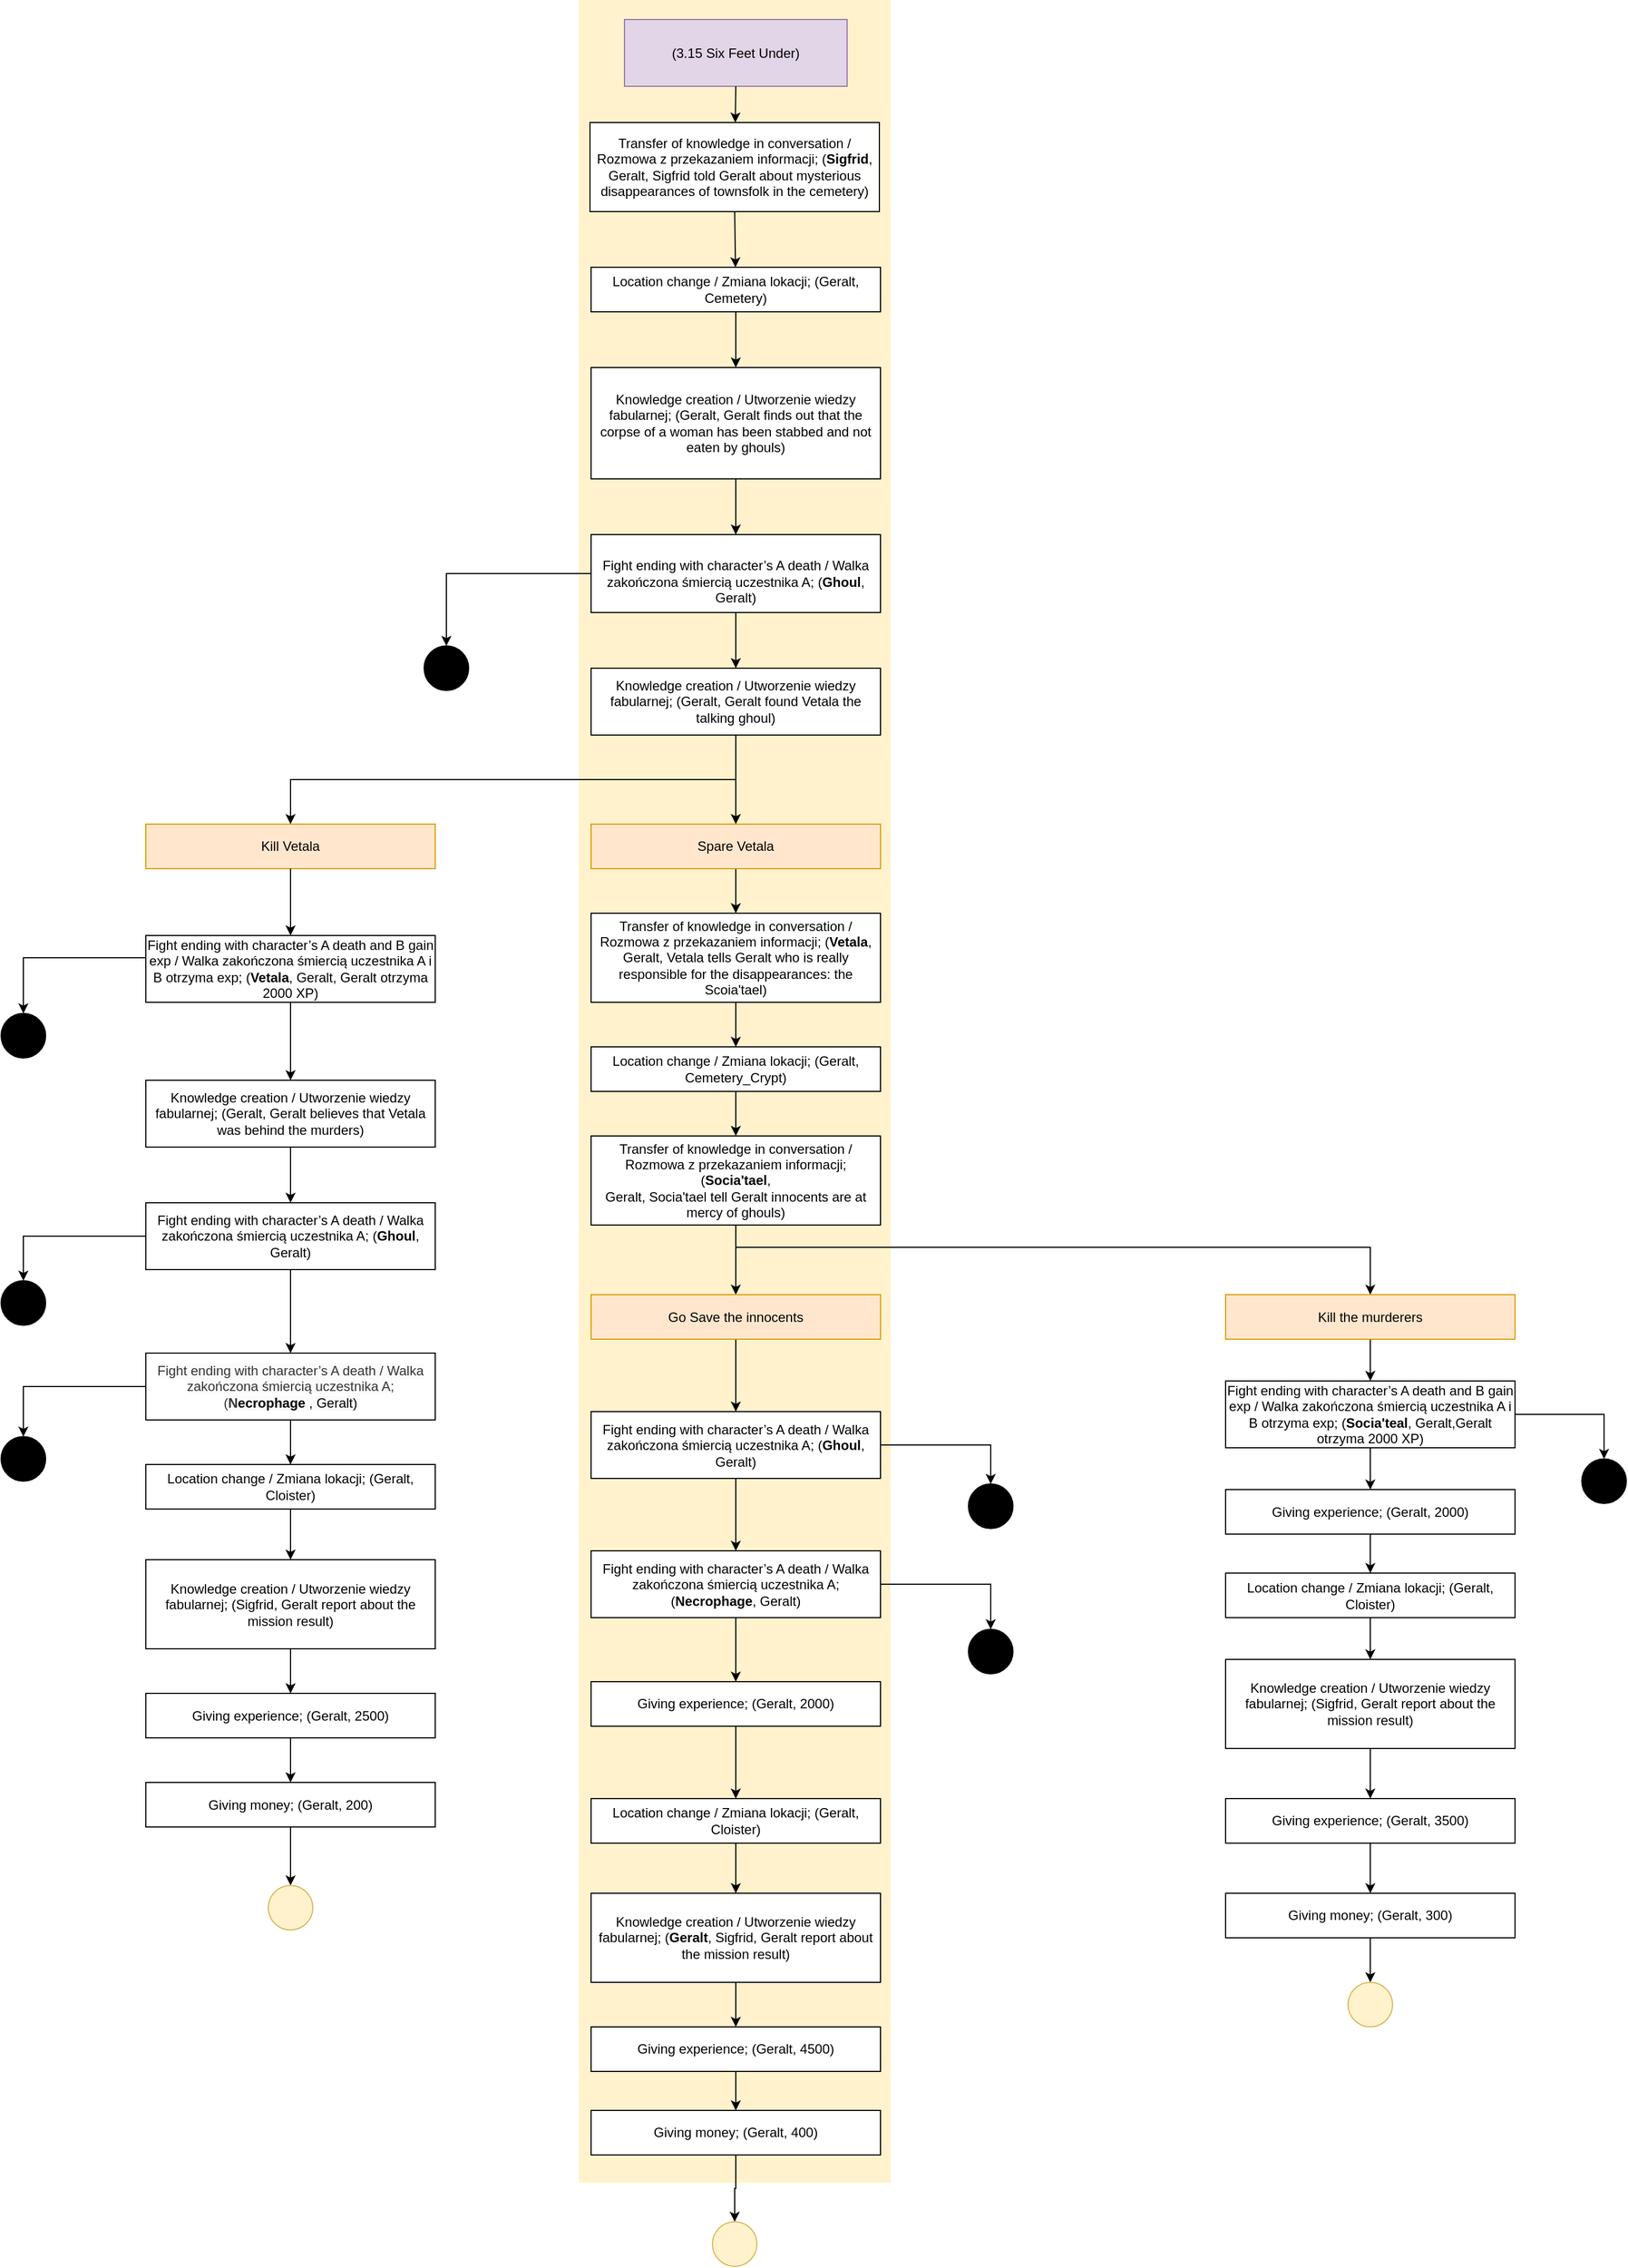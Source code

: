 <mxfile version="23.1.5" type="google">
  <diagram name="Strona-1" id="wG5_umZCjteZVF7WjZrg">
    <mxGraphModel grid="1" page="1" gridSize="10" guides="1" tooltips="1" connect="1" arrows="1" fold="1" pageScale="1" pageWidth="850" pageHeight="1100" math="0" shadow="0">
      <root>
        <mxCell id="0" />
        <mxCell id="1" parent="0" />
        <mxCell id="nVaZI51FeeT5_AW7T5yP-10" value="" style="whiteSpace=wrap;html=1;fillColor=#fff2cc;strokeColor=none;" vertex="1" parent="1">
          <mxGeometry x="-221" y="70" width="280" height="1960" as="geometry" />
        </mxCell>
        <mxCell id="x6JtXPcbMbZOkAOCYJe6-2" value="(3.15 Six Feet Under)" style="rounded=0;whiteSpace=wrap;html=1;fillColor=#e1d5e7;strokeColor=#9673a6;" vertex="1" parent="1">
          <mxGeometry x="-180" y="87.52" width="200" height="60" as="geometry" />
        </mxCell>
        <mxCell id="x6JtXPcbMbZOkAOCYJe6-3" value="&lt;span dir=&quot;ltr&quot; class=&quot;ui-provider ef ayi ayj ayk ayl aym ayn ayo ayp ayq ayr ays ayt ayu ayv ayw ayx ayy ayz aza azb azc azd aze azf azg azh azi azj azk azl azm azn azo azp&quot;&gt;Transfer of knowledge in conversation / Rozmowa z przekazaniem informacji; (&lt;b&gt;Sigfrid&lt;/b&gt;, Geralt, Sigfrid told Geralt about mysterious disappearances of townsfolk in the cemetery)&lt;/span&gt;" style="rounded=0;whiteSpace=wrap;html=1;" vertex="1" parent="1">
          <mxGeometry x="-211" y="180" width="260" height="80" as="geometry" />
        </mxCell>
        <mxCell id="b_2GoEoPAxL19k0eejS7-5" style="edgeStyle=orthogonalEdgeStyle;rounded=0;orthogonalLoop=1;jettySize=auto;html=1;exitX=0;exitY=0.5;exitDx=0;exitDy=0;" edge="1" parent="1" source="FekDQM8jbrZTuftXHcIN-11" target="b_2GoEoPAxL19k0eejS7-1">
          <mxGeometry relative="1" as="geometry">
            <Array as="points">
              <mxPoint x="-340" y="585" />
            </Array>
          </mxGeometry>
        </mxCell>
        <mxCell id="FekDQM8jbrZTuftXHcIN-1" value="" style="endArrow=classic;html=1;rounded=0;exitX=0.5;exitY=1;exitDx=0;exitDy=0;" edge="1" parent="1" source="x6JtXPcbMbZOkAOCYJe6-2" target="x6JtXPcbMbZOkAOCYJe6-3">
          <mxGeometry width="50" height="50" relative="1" as="geometry">
            <mxPoint x="-40" y="320" as="sourcePoint" />
            <mxPoint x="10" y="270" as="targetPoint" />
          </mxGeometry>
        </mxCell>
        <mxCell id="FekDQM8jbrZTuftXHcIN-2" value="" style="endArrow=classic;html=1;rounded=0;exitX=0.5;exitY=1;exitDx=0;exitDy=0;" edge="1" parent="1" source="x6JtXPcbMbZOkAOCYJe6-3" target="FekDQM8jbrZTuftXHcIN-3">
          <mxGeometry width="50" height="50" relative="1" as="geometry">
            <mxPoint x="-110" y="360" as="sourcePoint" />
            <mxPoint x="-80" y="290" as="targetPoint" />
          </mxGeometry>
        </mxCell>
        <mxCell id="FekDQM8jbrZTuftXHcIN-3" value="&lt;span id=&quot;docs-internal-guid-4cfbbf0f-7fff-1ddc-6e00-4f36d3d0db7e&quot;&gt;&lt;span style=&quot;background-color: transparent ; vertical-align: baseline&quot;&gt;&lt;font&gt;&lt;font style=&quot;font-size: 12px;&quot;&gt;Location change / Zmiana lokacji; (Geralt, Cemetery&lt;/font&gt;&lt;/font&gt;&lt;/span&gt;&lt;/span&gt;)&lt;span id=&quot;docs-internal-guid-4cfbbf0f-7fff-1ddc-6e00-4f36d3d0db7e&quot;&gt;&lt;/span&gt;" style="rounded=0;whiteSpace=wrap;html=1;align=center;" vertex="1" parent="1">
          <mxGeometry x="-210" y="310" width="260" height="40" as="geometry" />
        </mxCell>
        <mxCell id="igLQ1kcN2VaOKkPszlF--9" value="Knowledge creation / Utworzenie wiedzy fabularnej; (Geralt, Geralt finds out that the corpse of a woman has been stabbed and not eaten by ghouls)" style="rounded=0;whiteSpace=wrap;html=1;align=center;" vertex="1" parent="1">
          <mxGeometry x="-210" y="400" width="260" height="100" as="geometry" />
        </mxCell>
        <mxCell id="FekDQM8jbrZTuftXHcIN-5" value="" style="endArrow=classic;html=1;rounded=0;entryX=0.5;entryY=0;entryDx=0;entryDy=0;exitX=0.5;exitY=1;exitDx=0;exitDy=0;" edge="1" parent="1" source="FekDQM8jbrZTuftXHcIN-3" target="igLQ1kcN2VaOKkPszlF--9">
          <mxGeometry width="50" height="50" relative="1" as="geometry">
            <mxPoint x="-90" y="390" as="sourcePoint" />
            <mxPoint x="-40" y="340" as="targetPoint" />
          </mxGeometry>
        </mxCell>
        <mxCell id="FekDQM8jbrZTuftXHcIN-7" value="" style="endArrow=classic;html=1;rounded=0;entryX=0.5;entryY=0;entryDx=0;entryDy=0;exitX=0.5;exitY=1;exitDx=0;exitDy=0;" edge="1" parent="1" source="igLQ1kcN2VaOKkPszlF--9" target="FekDQM8jbrZTuftXHcIN-11">
          <mxGeometry width="50" height="50" relative="1" as="geometry">
            <mxPoint x="-90" y="500" as="sourcePoint" />
            <mxPoint x="-80" y="530" as="targetPoint" />
          </mxGeometry>
        </mxCell>
        <mxCell id="FekDQM8jbrZTuftXHcIN-11" value="&lt;span id=&quot;docs-internal-guid-4cfbbf0f-7fff-1ddc-6e00-4f36d3d0db7e&quot;&gt;&lt;span style=&quot;background-color: transparent ; vertical-align: baseline&quot;&gt;&lt;font&gt;&lt;font style=&quot;font-size: 12px;&quot;&gt;&lt;br&gt;Fight ending with character’s A death / Walka zakończona śmiercią uczestnika A; (&lt;b&gt;Ghoul&lt;/b&gt;, Geralt)&lt;/font&gt;&lt;br&gt;&lt;/font&gt;&lt;/span&gt;&lt;/span&gt;" style="rounded=0;whiteSpace=wrap;html=1;align=center;" vertex="1" parent="1">
          <mxGeometry x="-210" y="550" width="260" height="70" as="geometry" />
        </mxCell>
        <mxCell id="b_2GoEoPAxL19k0eejS7-1" value="" style="ellipse;whiteSpace=wrap;html=1;aspect=fixed;fontSize=14;align=center;fillColor=#000000;" vertex="1" parent="1">
          <mxGeometry x="-360" y="650" width="40" height="40" as="geometry" />
        </mxCell>
        <mxCell id="FekDQM8jbrZTuftXHcIN-13" value="&lt;span&gt;&lt;span dir=&quot;ltr&quot; class=&quot;ui-provider ef ayi ayj ayk ayl aym ayn ayo ayp ayq ayr ays ayt ayu ayv ayw ayx ayy ayz aza azb azc azd aze azf azg azh azi azj azk azl azm azn azo azp&quot;&gt;Knowledge creation / Utworzenie wiedzy fabularnej; (Geralt, Geralt found Vetala the talking ghoul)&lt;/span&gt;&lt;/span&gt;" style="rounded=0;whiteSpace=wrap;html=1;" vertex="1" parent="1">
          <mxGeometry x="-210" y="670" width="260" height="60" as="geometry" />
        </mxCell>
        <mxCell id="FekDQM8jbrZTuftXHcIN-14" value="" style="endArrow=classic;html=1;rounded=0;entryX=0.5;entryY=0;entryDx=0;entryDy=0;exitX=0.5;exitY=1;exitDx=0;exitDy=0;" edge="1" parent="1" source="FekDQM8jbrZTuftXHcIN-11" target="FekDQM8jbrZTuftXHcIN-13">
          <mxGeometry width="50" height="50" relative="1" as="geometry">
            <mxPoint x="-190" y="810" as="sourcePoint" />
            <mxPoint x="-140" y="760" as="targetPoint" />
          </mxGeometry>
        </mxCell>
        <mxCell id="x6JtXPcbMbZOkAOCYJe6-6" value="Transfer of knowledge in conversation / Rozmowa z przekazaniem informacji; (&lt;b&gt;Vetala&lt;/b&gt;, Geralt,&amp;nbsp;Vetala tells Geralt who is really responsible for the disappearances: the Scoia&#39;tael)" style="rounded=0;whiteSpace=wrap;html=1;align=center;" vertex="1" parent="1">
          <mxGeometry x="-210" y="890.02" width="260" height="79.98" as="geometry" />
        </mxCell>
        <mxCell id="x6JtXPcbMbZOkAOCYJe6-8" value="" style="endArrow=classic;html=1;rounded=0;entryX=0.5;entryY=0;entryDx=0;entryDy=0;exitX=0.5;exitY=1;exitDx=0;exitDy=0;" edge="1" parent="1" source="bjW2cNjtbmRTyIGhvJUG-101" target="x6JtXPcbMbZOkAOCYJe6-6">
          <mxGeometry width="50" height="50" relative="1" as="geometry">
            <mxPoint x="-80" y="850" as="sourcePoint" />
            <mxPoint x="-80" y="1010" as="targetPoint" />
          </mxGeometry>
        </mxCell>
        <mxCell id="FekDQM8jbrZTuftXHcIN-16" value="" style="endArrow=classic;html=1;rounded=0;entryX=0.5;entryY=0;entryDx=0;entryDy=0;exitX=0.5;exitY=1;exitDx=0;exitDy=0;" edge="1" parent="1" source="e680JuOgOBd_JA680aSm-2" target="FekDQM8jbrZTuftXHcIN-17">
          <mxGeometry width="50" height="50" relative="1" as="geometry">
            <mxPoint x="-80" y="1252.54" as="sourcePoint" />
            <mxPoint x="-80" y="1152.54" as="targetPoint" />
          </mxGeometry>
        </mxCell>
        <mxCell id="FekDQM8jbrZTuftXHcIN-17" value="&lt;span id=&quot;docs-internal-guid-4cfbbf0f-7fff-1ddc-6e00-4f36d3d0db7e&quot;&gt;&lt;span style=&quot;background-color: transparent ; vertical-align: baseline&quot;&gt;&lt;font&gt;Transfer of knowledge in conversation / Rozmowa z przekazaniem informacji; (&lt;b&gt;Socia&#39;tael&lt;/b&gt;,&lt;br&gt;Geralt,&amp;nbsp;Socia&#39;tael tell Geralt innocents are at mercy of ghouls)&lt;br&gt;&lt;/font&gt;&lt;/span&gt;&lt;/span&gt;" style="rounded=0;whiteSpace=wrap;html=1;align=center;" vertex="1" parent="1">
          <mxGeometry x="-210" y="1090" width="260" height="80" as="geometry" />
        </mxCell>
        <mxCell id="bjW2cNjtbmRTyIGhvJUG-79" style="edgeStyle=orthogonalEdgeStyle;rounded=0;orthogonalLoop=1;jettySize=auto;html=1;entryX=0.5;entryY=0;entryDx=0;entryDy=0;exitX=0.5;exitY=1;exitDx=0;exitDy=0;" edge="1" parent="1" source="bjW2cNjtbmRTyIGhvJUG-97" target="bjW2cNjtbmRTyIGhvJUG-77">
          <mxGeometry relative="1" as="geometry">
            <mxPoint x="-81" y="1272.52" as="sourcePoint" />
          </mxGeometry>
        </mxCell>
        <mxCell id="bjW2cNjtbmRTyIGhvJUG-6" value="" style="edgeStyle=orthogonalEdgeStyle;rounded=0;orthogonalLoop=1;jettySize=auto;html=1;exitX=0.5;exitY=1;exitDx=0;exitDy=0;entryX=0.5;entryY=0;entryDx=0;entryDy=0;" edge="1" parent="1" source="bjW2cNjtbmRTyIGhvJUG-30" target="bjW2cNjtbmRTyIGhvJUG-7">
          <mxGeometry relative="1" as="geometry">
            <mxPoint x="-480" y="1100" as="sourcePoint" />
            <mxPoint x="-480" y="1212.52" as="targetPoint" />
          </mxGeometry>
        </mxCell>
        <mxCell id="bjW2cNjtbmRTyIGhvJUG-11" value="" style="edgeStyle=orthogonalEdgeStyle;rounded=0;orthogonalLoop=1;jettySize=auto;html=1;" edge="1" parent="1" source="bjW2cNjtbmRTyIGhvJUG-7" target="bjW2cNjtbmRTyIGhvJUG-10">
          <mxGeometry relative="1" as="geometry" />
        </mxCell>
        <mxCell id="bjW2cNjtbmRTyIGhvJUG-7" value="Fight ending with character’s A death / Walka zakończona śmiercią uczestnika A; (&lt;b style=&quot;border-color: var(--border-color); color: rgb(0, 0, 0);&quot;&gt;Ghoul&lt;/b&gt;&lt;span style=&quot;color: rgb(0, 0, 0);&quot;&gt;, Geralt)&lt;/span&gt;" style="rounded=0;whiteSpace=wrap;html=1;align=center;" vertex="1" parent="1">
          <mxGeometry x="-610" y="1150" width="260" height="60" as="geometry" />
        </mxCell>
        <mxCell id="bjW2cNjtbmRTyIGhvJUG-8" style="edgeStyle=orthogonalEdgeStyle;rounded=0;orthogonalLoop=1;jettySize=auto;html=1;" edge="1" parent="1" target="bjW2cNjtbmRTyIGhvJUG-9">
          <mxGeometry relative="1" as="geometry">
            <mxPoint x="-610" y="1180" as="sourcePoint" />
            <Array as="points">
              <mxPoint x="-720" y="1180" />
            </Array>
          </mxGeometry>
        </mxCell>
        <mxCell id="bjW2cNjtbmRTyIGhvJUG-9" value="" style="ellipse;whiteSpace=wrap;html=1;aspect=fixed;fontSize=14;align=center;fillColor=#000000;" vertex="1" parent="1">
          <mxGeometry x="-740" y="1220" width="40" height="40" as="geometry" />
        </mxCell>
        <mxCell id="bjW2cNjtbmRTyIGhvJUG-10" value="&lt;span style=&quot;color: rgb(51, 51, 51); font-family: Helvetica; font-size: 12px; font-style: normal; font-variant-ligatures: normal; font-variant-caps: normal; font-weight: 400; letter-spacing: normal; orphans: 2; text-indent: 0px; text-transform: none; widows: 2; word-spacing: 0px; -webkit-text-stroke-width: 0px; background-color: rgb(251, 251, 251); text-decoration-thickness: initial; text-decoration-style: initial; text-decoration-color: initial; float: none; display: inline !important;&quot;&gt;Fight ending with character’s A death / Walka zakończona śmiercią uczestnika A; (&lt;/span&gt;&lt;span style=&quot;color: rgb(51, 51, 51); font-family: Helvetica; font-size: 12px; font-style: normal; font-variant-ligatures: normal; font-variant-caps: normal; letter-spacing: normal; orphans: 2; text-indent: 0px; text-transform: none; widows: 2; word-spacing: 0px; -webkit-text-stroke-width: 0px; background-color: rgb(251, 251, 251); text-decoration-thickness: initial; text-decoration-style: initial; text-decoration-color: initial; float: none; display: inline !important;&quot;&gt;&lt;b&gt;N&lt;/b&gt;&lt;/span&gt;&lt;span style=&quot;border-color: var(--border-color); font-family: Helvetica; font-size: 12px; font-style: normal; font-variant-ligatures: normal; font-variant-caps: normal; letter-spacing: normal; orphans: 2; text-indent: 0px; text-transform: none; widows: 2; word-spacing: 0px; -webkit-text-stroke-width: 0px; background-color: rgb(251, 251, 251); text-decoration-thickness: initial; text-decoration-style: initial; text-decoration-color: initial; color: rgb(0, 0, 0);&quot;&gt;&lt;b&gt;ecrophage&amp;nbsp;&lt;/b&gt;&lt;/span&gt;&lt;span style=&quot;border-color: var(--border-color); font-family: Helvetica; font-size: 12px; font-style: normal; font-variant-ligatures: normal; font-variant-caps: normal; font-weight: 400; letter-spacing: normal; orphans: 2; text-indent: 0px; text-transform: none; widows: 2; word-spacing: 0px; -webkit-text-stroke-width: 0px; background-color: rgb(251, 251, 251); text-decoration-thickness: initial; text-decoration-style: initial; text-decoration-color: initial; color: rgb(0, 0, 0);&quot;&gt;, Geralt)&lt;/span&gt;" style="whiteSpace=wrap;html=1;rounded=0;align=center;verticalAlign=middle;" vertex="1" parent="1">
          <mxGeometry x="-610" y="1285" width="260" height="60" as="geometry" />
        </mxCell>
        <mxCell id="bjW2cNjtbmRTyIGhvJUG-12" style="edgeStyle=orthogonalEdgeStyle;rounded=0;orthogonalLoop=1;jettySize=auto;html=1;" edge="1" parent="1" target="bjW2cNjtbmRTyIGhvJUG-13">
          <mxGeometry relative="1" as="geometry">
            <mxPoint x="-610" y="1315" as="sourcePoint" />
            <Array as="points">
              <mxPoint x="-720" y="1315" />
            </Array>
          </mxGeometry>
        </mxCell>
        <mxCell id="bjW2cNjtbmRTyIGhvJUG-13" value="" style="ellipse;whiteSpace=wrap;html=1;aspect=fixed;fontSize=14;align=center;fillColor=#000000;" vertex="1" parent="1">
          <mxGeometry x="-740" y="1360" width="40" height="40" as="geometry" />
        </mxCell>
        <mxCell id="bjW2cNjtbmRTyIGhvJUG-23" style="edgeStyle=orthogonalEdgeStyle;rounded=0;orthogonalLoop=1;jettySize=auto;html=1;exitX=0.5;exitY=1;exitDx=0;exitDy=0;" edge="1" parent="1" source="bjW2cNjtbmRTyIGhvJUG-66" target="bjW2cNjtbmRTyIGhvJUG-25">
          <mxGeometry relative="1" as="geometry">
            <mxPoint x="-480" y="1723" as="sourcePoint" />
          </mxGeometry>
        </mxCell>
        <mxCell id="bjW2cNjtbmRTyIGhvJUG-25" value="" style="ellipse;whiteSpace=wrap;html=1;aspect=fixed;fontSize=14;align=center;fillColor=#fff2cc;strokeWidth=1;strokeColor=#d6b656;" vertex="1" parent="1">
          <mxGeometry x="-500" y="1763" width="40" height="40" as="geometry" />
        </mxCell>
        <mxCell id="bjW2cNjtbmRTyIGhvJUG-26" value="" style="edgeStyle=orthogonalEdgeStyle;rounded=0;orthogonalLoop=1;jettySize=auto;html=1;exitX=0.5;exitY=1;exitDx=0;exitDy=0;entryX=0.5;entryY=0;entryDx=0;entryDy=0;" edge="1" parent="1" source="e680JuOgOBd_JA680aSm-8" target="bjW2cNjtbmRTyIGhvJUG-67">
          <mxGeometry relative="1" as="geometry">
            <mxPoint x="-470" y="1220" as="sourcePoint" />
            <mxPoint x="-480" y="1385" as="targetPoint" />
          </mxGeometry>
        </mxCell>
        <mxCell id="bjW2cNjtbmRTyIGhvJUG-30" value="Knowledge creation / Utworzenie wiedzy fabularnej; (Geralt, Geralt believes that Vetala was behind the murders)" style="whiteSpace=wrap;html=1;rounded=0;" vertex="1" parent="1">
          <mxGeometry x="-610" y="1040" width="260" height="60" as="geometry" />
        </mxCell>
        <mxCell id="bjW2cNjtbmRTyIGhvJUG-42" value="Fight ending with character’s A death and B gain exp / Walka zakończona śmiercią uczestnika A i B otrzyma exp;&amp;nbsp;(&lt;b style=&quot;border-color: var(--border-color); color: rgb(0, 0, 0);&quot;&gt;Socia&#39;teal&lt;/b&gt;, Geralt,Geralt otrzyma 2000 XP)" style="rounded=0;whiteSpace=wrap;html=1;align=center;" vertex="1" parent="1">
          <mxGeometry x="360" y="1310" width="260" height="60" as="geometry" />
        </mxCell>
        <mxCell id="bjW2cNjtbmRTyIGhvJUG-43" style="edgeStyle=orthogonalEdgeStyle;rounded=0;orthogonalLoop=1;jettySize=auto;html=1;exitX=1;exitY=0.5;exitDx=0;exitDy=0;" edge="1" parent="1" source="bjW2cNjtbmRTyIGhvJUG-42" target="bjW2cNjtbmRTyIGhvJUG-44">
          <mxGeometry relative="1" as="geometry">
            <mxPoint x="360" y="1390.04" as="sourcePoint" />
            <Array as="points">
              <mxPoint x="700" y="1340" />
            </Array>
          </mxGeometry>
        </mxCell>
        <mxCell id="bjW2cNjtbmRTyIGhvJUG-44" value="" style="ellipse;whiteSpace=wrap;html=1;aspect=fixed;fontSize=14;align=center;fillColor=#000000;" vertex="1" parent="1">
          <mxGeometry x="680" y="1380.02" width="40" height="40" as="geometry" />
        </mxCell>
        <mxCell id="bjW2cNjtbmRTyIGhvJUG-48" value="&lt;span id=&quot;docs-internal-guid-4cfbbf0f-7fff-1ddc-6e00-4f36d3d0db7e&quot;&gt;&lt;span style=&quot;background-color: transparent ; vertical-align: baseline&quot;&gt;&lt;font&gt;&lt;font style=&quot;font-size: 12px;&quot; face=&quot;arial&quot;&gt;Giving experience; (Geralt, 3500)&lt;/font&gt;&lt;br&gt;&lt;/font&gt;&lt;/span&gt;&lt;/span&gt;" style="rounded=0;whiteSpace=wrap;html=1;align=center;" vertex="1" parent="1">
          <mxGeometry x="360" y="1685.02" width="260" height="40" as="geometry" />
        </mxCell>
        <mxCell id="bjW2cNjtbmRTyIGhvJUG-49" value="" style="endArrow=classic;html=1;rounded=0;entryX=0.5;entryY=0;entryDx=0;entryDy=0;exitX=0.5;exitY=1;exitDx=0;exitDy=0;" edge="1" parent="1" source="bjW2cNjtbmRTyIGhvJUG-48" target="bjW2cNjtbmRTyIGhvJUG-51">
          <mxGeometry width="50" height="50" relative="1" as="geometry">
            <mxPoint x="560" y="1772.5" as="sourcePoint" />
            <mxPoint x="489.76" y="1762.5" as="targetPoint" />
          </mxGeometry>
        </mxCell>
        <mxCell id="bjW2cNjtbmRTyIGhvJUG-50" style="edgeStyle=orthogonalEdgeStyle;rounded=0;orthogonalLoop=1;jettySize=auto;html=1;" edge="1" parent="1" source="bjW2cNjtbmRTyIGhvJUG-51" target="bjW2cNjtbmRTyIGhvJUG-52">
          <mxGeometry relative="1" as="geometry" />
        </mxCell>
        <mxCell id="bjW2cNjtbmRTyIGhvJUG-51" value="&lt;span id=&quot;docs-internal-guid-4cfbbf0f-7fff-1ddc-6e00-4f36d3d0db7e&quot;&gt;&lt;span style=&quot;background-color: transparent ; vertical-align: baseline&quot;&gt;&lt;font&gt;&lt;font style=&quot;font-size: 12px;&quot; face=&quot;arial&quot;&gt;Giving money; (Geralt, 300)&lt;/font&gt;&lt;br&gt;&lt;/font&gt;&lt;/span&gt;&lt;/span&gt;" style="rounded=0;whiteSpace=wrap;html=1;align=center;" vertex="1" parent="1">
          <mxGeometry x="360" y="1770.02" width="260" height="40" as="geometry" />
        </mxCell>
        <mxCell id="bjW2cNjtbmRTyIGhvJUG-52" value="" style="ellipse;whiteSpace=wrap;html=1;aspect=fixed;fontSize=14;align=center;fillColor=#fff2cc;strokeWidth=1;strokeColor=#d6b656;" vertex="1" parent="1">
          <mxGeometry x="470" y="1850" width="40" height="40" as="geometry" />
        </mxCell>
        <mxCell id="bjW2cNjtbmRTyIGhvJUG-53" value="" style="edgeStyle=orthogonalEdgeStyle;rounded=0;orthogonalLoop=1;jettySize=auto;html=1;exitX=0.5;exitY=1;exitDx=0;exitDy=0;entryX=0.5;entryY=0;entryDx=0;entryDy=0;" edge="1" parent="1" source="bjW2cNjtbmRTyIGhvJUG-62" target="bjW2cNjtbmRTyIGhvJUG-48">
          <mxGeometry relative="1" as="geometry">
            <mxPoint x="490" y="1657.5" as="sourcePoint" />
            <mxPoint x="500" y="1607.5" as="targetPoint" />
          </mxGeometry>
        </mxCell>
        <mxCell id="bjW2cNjtbmRTyIGhvJUG-56" style="edgeStyle=orthogonalEdgeStyle;rounded=0;orthogonalLoop=1;jettySize=auto;html=1;" edge="1" parent="1">
          <mxGeometry relative="1" as="geometry">
            <mxPoint x="520" y="1059.957" as="sourcePoint" />
            <Array as="points">
              <mxPoint x="640" y="1060" />
            </Array>
          </mxGeometry>
        </mxCell>
        <mxCell id="bjW2cNjtbmRTyIGhvJUG-59" style="edgeStyle=orthogonalEdgeStyle;rounded=0;orthogonalLoop=1;jettySize=auto;html=1;entryX=0.5;entryY=0;entryDx=0;entryDy=0;exitX=0.5;exitY=1;exitDx=0;exitDy=0;" edge="1" parent="1" source="FekDQM8jbrZTuftXHcIN-17" target="bjW2cNjtbmRTyIGhvJUG-99">
          <mxGeometry relative="1" as="geometry">
            <mxPoint x="-80" y="1120.02" as="sourcePoint" />
            <Array as="points">
              <mxPoint x="-80" y="1190" />
              <mxPoint x="490" y="1190" />
            </Array>
          </mxGeometry>
        </mxCell>
        <mxCell id="bjW2cNjtbmRTyIGhvJUG-63" style="edgeStyle=orthogonalEdgeStyle;rounded=0;orthogonalLoop=1;jettySize=auto;html=1;exitX=0.5;exitY=1;exitDx=0;exitDy=0;entryX=0.5;entryY=0;entryDx=0;entryDy=0;" edge="1" parent="1" source="e680JuOgOBd_JA680aSm-4" target="bjW2cNjtbmRTyIGhvJUG-62">
          <mxGeometry relative="1" as="geometry" />
        </mxCell>
        <mxCell id="bjW2cNjtbmRTyIGhvJUG-60" value="&lt;span id=&quot;docs-internal-guid-4cfbbf0f-7fff-1ddc-6e00-4f36d3d0db7e&quot;&gt;&lt;span style=&quot;background-color: transparent ; vertical-align: baseline&quot;&gt;&lt;font&gt;&lt;font style=&quot;font-size: 12px;&quot; face=&quot;arial&quot;&gt;Giving experience; (Geralt, 2000)&lt;/font&gt;&lt;br&gt;&lt;/font&gt;&lt;/span&gt;&lt;/span&gt;" style="rounded=0;whiteSpace=wrap;html=1;align=center;" vertex="1" parent="1">
          <mxGeometry x="360" y="1407.52" width="260" height="40" as="geometry" />
        </mxCell>
        <mxCell id="bjW2cNjtbmRTyIGhvJUG-61" value="" style="edgeStyle=orthogonalEdgeStyle;rounded=0;orthogonalLoop=1;jettySize=auto;html=1;exitX=0.5;exitY=1;exitDx=0;exitDy=0;entryX=0.5;entryY=0;entryDx=0;entryDy=0;" edge="1" parent="1" source="bjW2cNjtbmRTyIGhvJUG-42" target="bjW2cNjtbmRTyIGhvJUG-60">
          <mxGeometry relative="1" as="geometry">
            <mxPoint x="490" y="1392.54" as="sourcePoint" />
            <mxPoint x="500" y="1342.54" as="targetPoint" />
          </mxGeometry>
        </mxCell>
        <mxCell id="bjW2cNjtbmRTyIGhvJUG-62" value="&lt;span&gt;&lt;span dir=&quot;ltr&quot; class=&quot;ui-provider ef ayi ayj ayk ayl aym ayn ayo ayp ayq ayr ays ayt ayu ayv ayw ayx ayy ayz aza azb azc azd aze azf azg azh azi azj azk azl azm azn azo azp&quot;&gt;Knowledge creation / Utworzenie wiedzy fabularnej; (Sigfrid, Geralt report about the mission result)&lt;/span&gt;&lt;/span&gt;" style="rounded=0;whiteSpace=wrap;html=1;" vertex="1" parent="1">
          <mxGeometry x="360" y="1560.02" width="260" height="80" as="geometry" />
        </mxCell>
        <mxCell id="bjW2cNjtbmRTyIGhvJUG-64" value="&lt;span id=&quot;docs-internal-guid-4cfbbf0f-7fff-1ddc-6e00-4f36d3d0db7e&quot;&gt;&lt;span style=&quot;background-color: transparent ; vertical-align: baseline&quot;&gt;&lt;font&gt;&lt;font style=&quot;font-size: 12px;&quot; face=&quot;arial&quot;&gt;Giving experience; (Geralt, 2500)&lt;/font&gt;&lt;br&gt;&lt;/font&gt;&lt;/span&gt;&lt;/span&gt;" style="rounded=0;whiteSpace=wrap;html=1;align=center;" vertex="1" parent="1">
          <mxGeometry x="-610" y="1590.5" width="260" height="40" as="geometry" />
        </mxCell>
        <mxCell id="bjW2cNjtbmRTyIGhvJUG-65" value="" style="endArrow=classic;html=1;rounded=0;entryX=0.5;entryY=0;entryDx=0;entryDy=0;exitX=0.5;exitY=1;exitDx=0;exitDy=0;" edge="1" parent="1" source="bjW2cNjtbmRTyIGhvJUG-64" target="bjW2cNjtbmRTyIGhvJUG-66">
          <mxGeometry width="50" height="50" relative="1" as="geometry">
            <mxPoint x="-410" y="1675.5" as="sourcePoint" />
            <mxPoint x="-480.24" y="1665.5" as="targetPoint" />
          </mxGeometry>
        </mxCell>
        <mxCell id="bjW2cNjtbmRTyIGhvJUG-66" value="&lt;span id=&quot;docs-internal-guid-4cfbbf0f-7fff-1ddc-6e00-4f36d3d0db7e&quot;&gt;&lt;span style=&quot;background-color: transparent ; vertical-align: baseline&quot;&gt;&lt;font&gt;&lt;font style=&quot;font-size: 12px;&quot; face=&quot;arial&quot;&gt;Giving money; (Geralt, 200)&lt;/font&gt;&lt;br&gt;&lt;/font&gt;&lt;/span&gt;&lt;/span&gt;" style="rounded=0;whiteSpace=wrap;html=1;align=center;" vertex="1" parent="1">
          <mxGeometry x="-610" y="1670.5" width="260" height="40" as="geometry" />
        </mxCell>
        <mxCell id="bjW2cNjtbmRTyIGhvJUG-68" style="edgeStyle=orthogonalEdgeStyle;rounded=0;orthogonalLoop=1;jettySize=auto;html=1;exitX=0.5;exitY=1;exitDx=0;exitDy=0;entryX=0.5;entryY=0;entryDx=0;entryDy=0;" edge="1" parent="1" source="bjW2cNjtbmRTyIGhvJUG-67" target="bjW2cNjtbmRTyIGhvJUG-64">
          <mxGeometry relative="1" as="geometry" />
        </mxCell>
        <mxCell id="bjW2cNjtbmRTyIGhvJUG-67" value="&lt;span&gt;&lt;span dir=&quot;ltr&quot; class=&quot;ui-provider ef ayi ayj ayk ayl aym ayn ayo ayp ayq ayr ays ayt ayu ayv ayw ayx ayy ayz aza azb azc azd aze azf azg azh azi azj azk azl azm azn azo azp&quot;&gt;Knowledge creation / Utworzenie wiedzy fabularnej; (Sigfrid, Geralt report about the mission result)&lt;/span&gt;&lt;/span&gt;" style="rounded=0;whiteSpace=wrap;html=1;" vertex="1" parent="1">
          <mxGeometry x="-610" y="1470.5" width="260" height="80" as="geometry" />
        </mxCell>
        <mxCell id="bjW2cNjtbmRTyIGhvJUG-75" value="" style="endArrow=classic;html=1;rounded=0;exitX=0.5;exitY=1;exitDx=0;exitDy=0;entryX=0.5;entryY=0;entryDx=0;entryDy=0;" edge="1" parent="1" source="bjW2cNjtbmRTyIGhvJUG-77" target="bjW2cNjtbmRTyIGhvJUG-82">
          <mxGeometry width="50" height="50" relative="1" as="geometry">
            <mxPoint x="-81" y="1375.02" as="sourcePoint" />
            <mxPoint x="-81" y="1447.52" as="targetPoint" />
          </mxGeometry>
        </mxCell>
        <mxCell id="bjW2cNjtbmRTyIGhvJUG-76" style="edgeStyle=orthogonalEdgeStyle;rounded=0;orthogonalLoop=1;jettySize=auto;html=1;exitX=1;exitY=0.5;exitDx=0;exitDy=0;" edge="1" parent="1" source="bjW2cNjtbmRTyIGhvJUG-77" target="bjW2cNjtbmRTyIGhvJUG-78">
          <mxGeometry relative="1" as="geometry">
            <mxPoint x="189" y="1365.167" as="targetPoint" />
          </mxGeometry>
        </mxCell>
        <mxCell id="bjW2cNjtbmRTyIGhvJUG-77" value="Fight ending with character’s A death / Walka zakończona śmiercią uczestnika A; (&lt;b style=&quot;border-color: var(--border-color); color: rgb(0, 0, 0);&quot;&gt;Ghoul&lt;/b&gt;&lt;span style=&quot;color: rgb(0, 0, 0);&quot;&gt;, Geralt)&lt;/span&gt;" style="rounded=0;whiteSpace=wrap;html=1;align=center;" vertex="1" parent="1">
          <mxGeometry x="-210" y="1337.52" width="260" height="60" as="geometry" />
        </mxCell>
        <mxCell id="bjW2cNjtbmRTyIGhvJUG-78" value="" style="ellipse;whiteSpace=wrap;html=1;aspect=fixed;fontSize=14;align=center;fillColor=#000000;" vertex="1" parent="1">
          <mxGeometry x="129" y="1402.52" width="40" height="40" as="geometry" />
        </mxCell>
        <mxCell id="bjW2cNjtbmRTyIGhvJUG-80" value="" style="endArrow=classic;html=1;rounded=0;exitX=0.5;exitY=1;exitDx=0;exitDy=0;entryX=0.5;entryY=0;entryDx=0;entryDy=0;" edge="1" parent="1" source="bjW2cNjtbmRTyIGhvJUG-82" target="bjW2cNjtbmRTyIGhvJUG-92">
          <mxGeometry width="50" height="50" relative="1" as="geometry">
            <mxPoint x="-81" y="1505.52" as="sourcePoint" />
            <mxPoint x="-81" y="1573.02" as="targetPoint" />
          </mxGeometry>
        </mxCell>
        <mxCell id="bjW2cNjtbmRTyIGhvJUG-81" style="edgeStyle=orthogonalEdgeStyle;rounded=0;orthogonalLoop=1;jettySize=auto;html=1;exitX=1;exitY=0.5;exitDx=0;exitDy=0;" edge="1" parent="1" source="bjW2cNjtbmRTyIGhvJUG-82" target="bjW2cNjtbmRTyIGhvJUG-83">
          <mxGeometry relative="1" as="geometry">
            <mxPoint x="189" y="1495.667" as="targetPoint" />
          </mxGeometry>
        </mxCell>
        <mxCell id="bjW2cNjtbmRTyIGhvJUG-82" value="Fight ending with character’s A death / Walka zakończona śmiercią uczestnika A; (&lt;b style=&quot;border-color: var(--border-color); color: rgb(0, 0, 0);&quot;&gt;Necrophage&lt;/b&gt;&lt;span style=&quot;color: rgb(0, 0, 0);&quot;&gt;, Geralt)&lt;/span&gt;" style="rounded=0;whiteSpace=wrap;html=1;align=center;" vertex="1" parent="1">
          <mxGeometry x="-210" y="1462.52" width="260" height="60" as="geometry" />
        </mxCell>
        <mxCell id="bjW2cNjtbmRTyIGhvJUG-83" value="" style="ellipse;whiteSpace=wrap;html=1;aspect=fixed;fontSize=14;align=center;fillColor=#000000;" vertex="1" parent="1">
          <mxGeometry x="129" y="1533.02" width="40" height="40" as="geometry" />
        </mxCell>
        <mxCell id="bjW2cNjtbmRTyIGhvJUG-85" value="&lt;span id=&quot;docs-internal-guid-4cfbbf0f-7fff-1ddc-6e00-4f36d3d0db7e&quot;&gt;&lt;span style=&quot;background-color: transparent ; vertical-align: baseline&quot;&gt;&lt;font&gt;&lt;font style=&quot;font-size: 12px;&quot; face=&quot;arial&quot;&gt;Giving experience; (Geralt, 4500)&lt;/font&gt;&lt;br&gt;&lt;/font&gt;&lt;/span&gt;&lt;/span&gt;" style="rounded=0;whiteSpace=wrap;html=1;align=center;" vertex="1" parent="1">
          <mxGeometry x="-210" y="1890" width="260" height="40" as="geometry" />
        </mxCell>
        <mxCell id="bjW2cNjtbmRTyIGhvJUG-86" value="" style="endArrow=classic;html=1;rounded=0;entryX=0.5;entryY=0;entryDx=0;entryDy=0;exitX=0.5;exitY=1;exitDx=0;exitDy=0;" edge="1" parent="1" source="bjW2cNjtbmRTyIGhvJUG-85" target="bjW2cNjtbmRTyIGhvJUG-88">
          <mxGeometry width="50" height="50" relative="1" as="geometry">
            <mxPoint x="-11" y="1965" as="sourcePoint" />
            <mxPoint x="-81.24" y="1955" as="targetPoint" />
          </mxGeometry>
        </mxCell>
        <mxCell id="bjW2cNjtbmRTyIGhvJUG-87" style="edgeStyle=orthogonalEdgeStyle;rounded=0;orthogonalLoop=1;jettySize=auto;html=1;" edge="1" parent="1" source="bjW2cNjtbmRTyIGhvJUG-88" target="bjW2cNjtbmRTyIGhvJUG-89">
          <mxGeometry relative="1" as="geometry" />
        </mxCell>
        <mxCell id="bjW2cNjtbmRTyIGhvJUG-88" value="&lt;span id=&quot;docs-internal-guid-4cfbbf0f-7fff-1ddc-6e00-4f36d3d0db7e&quot;&gt;&lt;span style=&quot;background-color: transparent ; vertical-align: baseline&quot;&gt;&lt;font&gt;&lt;font style=&quot;font-size: 12px;&quot; face=&quot;arial&quot;&gt;Giving money; (Geralt, 400)&lt;/font&gt;&lt;br&gt;&lt;/font&gt;&lt;/span&gt;&lt;/span&gt;" style="rounded=0;whiteSpace=wrap;html=1;align=center;" vertex="1" parent="1">
          <mxGeometry x="-210" y="1965" width="260" height="40" as="geometry" />
        </mxCell>
        <mxCell id="bjW2cNjtbmRTyIGhvJUG-89" value="" style="ellipse;whiteSpace=wrap;html=1;aspect=fixed;fontSize=14;align=center;fillColor=#fff2cc;strokeWidth=1;strokeColor=#d6b656;" vertex="1" parent="1">
          <mxGeometry x="-101" y="2065" width="40" height="40" as="geometry" />
        </mxCell>
        <mxCell id="bjW2cNjtbmRTyIGhvJUG-90" value="" style="edgeStyle=orthogonalEdgeStyle;rounded=0;orthogonalLoop=1;jettySize=auto;html=1;exitX=0.5;exitY=1;exitDx=0;exitDy=0;entryX=0.5;entryY=0;entryDx=0;entryDy=0;" edge="1" parent="1" source="bjW2cNjtbmRTyIGhvJUG-93" target="bjW2cNjtbmRTyIGhvJUG-85">
          <mxGeometry relative="1" as="geometry">
            <mxPoint x="-81" y="1850" as="sourcePoint" />
            <mxPoint x="-71" y="1800" as="targetPoint" />
          </mxGeometry>
        </mxCell>
        <mxCell id="bjW2cNjtbmRTyIGhvJUG-91" style="edgeStyle=orthogonalEdgeStyle;rounded=0;orthogonalLoop=1;jettySize=auto;html=1;exitX=0.5;exitY=1;exitDx=0;exitDy=0;entryX=0.5;entryY=0;entryDx=0;entryDy=0;" edge="1" parent="1" source="e680JuOgOBd_JA680aSm-6" target="bjW2cNjtbmRTyIGhvJUG-93">
          <mxGeometry relative="1" as="geometry" />
        </mxCell>
        <mxCell id="bjW2cNjtbmRTyIGhvJUG-92" value="&lt;span id=&quot;docs-internal-guid-4cfbbf0f-7fff-1ddc-6e00-4f36d3d0db7e&quot;&gt;&lt;span style=&quot;background-color: transparent ; vertical-align: baseline&quot;&gt;&lt;font&gt;&lt;font style=&quot;font-size: 12px;&quot; face=&quot;arial&quot;&gt;Giving experience; (Geralt, 2000)&lt;/font&gt;&lt;br&gt;&lt;/font&gt;&lt;/span&gt;&lt;/span&gt;" style="rounded=0;whiteSpace=wrap;html=1;align=center;" vertex="1" parent="1">
          <mxGeometry x="-210" y="1580.02" width="260" height="40" as="geometry" />
        </mxCell>
        <mxCell id="bjW2cNjtbmRTyIGhvJUG-93" value="&lt;span dir=&quot;ltr&quot; class=&quot;ui-provider ef ayi ayj ayk ayl aym ayn ayo ayp ayq ayr ays ayt ayu ayv ayw ayx ayy ayz aza azb azc azd aze azf azg azh azi azj azk azl azm azn azo azp&quot;&gt;Knowledge creation / Utworzenie wiedzy fabularnej; (&lt;b&gt;Geralt&lt;/b&gt;, Sigfrid, Geralt report about the mission result)&lt;/span&gt;" style="rounded=0;whiteSpace=wrap;html=1;" vertex="1" parent="1">
          <mxGeometry x="-210" y="1770" width="260" height="80" as="geometry" />
        </mxCell>
        <mxCell id="bjW2cNjtbmRTyIGhvJUG-98" value="" style="edgeStyle=orthogonalEdgeStyle;rounded=0;orthogonalLoop=1;jettySize=auto;html=1;exitX=0.5;exitY=1;exitDx=0;exitDy=0;entryX=0.5;entryY=0;entryDx=0;entryDy=0;" edge="1" parent="1" source="FekDQM8jbrZTuftXHcIN-17" target="bjW2cNjtbmRTyIGhvJUG-97">
          <mxGeometry relative="1" as="geometry">
            <mxPoint x="-80" y="1182.54" as="sourcePoint" />
            <mxPoint x="-80" y="1405.54" as="targetPoint" />
          </mxGeometry>
        </mxCell>
        <mxCell id="bjW2cNjtbmRTyIGhvJUG-97" value="Go Save the innocents" style="rounded=0;whiteSpace=wrap;html=1;align=center;fillColor=#ffe6cc;strokeColor=#d79b00;" vertex="1" parent="1">
          <mxGeometry x="-210" y="1232.52" width="260" height="40" as="geometry" />
        </mxCell>
        <mxCell id="bjW2cNjtbmRTyIGhvJUG-100" style="edgeStyle=orthogonalEdgeStyle;rounded=0;orthogonalLoop=1;jettySize=auto;html=1;exitX=0.5;exitY=1;exitDx=0;exitDy=0;entryX=0.5;entryY=0;entryDx=0;entryDy=0;" edge="1" parent="1" source="bjW2cNjtbmRTyIGhvJUG-99" target="bjW2cNjtbmRTyIGhvJUG-42">
          <mxGeometry relative="1" as="geometry" />
        </mxCell>
        <mxCell id="bjW2cNjtbmRTyIGhvJUG-99" value="Kill the murderers" style="rounded=0;whiteSpace=wrap;html=1;align=center;fillColor=#ffe6cc;strokeColor=#d79b00;" vertex="1" parent="1">
          <mxGeometry x="360" y="1232.52" width="260" height="40" as="geometry" />
        </mxCell>
        <mxCell id="bjW2cNjtbmRTyIGhvJUG-102" value="" style="endArrow=classic;html=1;rounded=0;entryX=0.5;entryY=0;entryDx=0;entryDy=0;" edge="1" parent="1" source="FekDQM8jbrZTuftXHcIN-13" target="bjW2cNjtbmRTyIGhvJUG-101">
          <mxGeometry width="50" height="50" relative="1" as="geometry">
            <mxPoint x="-80" y="730" as="sourcePoint" />
            <mxPoint x="-80" y="910" as="targetPoint" />
          </mxGeometry>
        </mxCell>
        <mxCell id="bjW2cNjtbmRTyIGhvJUG-101" value="Spare Vetala" style="rounded=0;whiteSpace=wrap;html=1;align=center;fillColor=#ffe6cc;strokeColor=#d79b00;" vertex="1" parent="1">
          <mxGeometry x="-210" y="810" width="260" height="40" as="geometry" />
        </mxCell>
        <mxCell id="bjW2cNjtbmRTyIGhvJUG-104" value="" style="edgeStyle=orthogonalEdgeStyle;rounded=0;orthogonalLoop=1;jettySize=auto;html=1;exitX=0.5;exitY=1;exitDx=0;exitDy=0;entryX=0.5;entryY=0;entryDx=0;entryDy=0;" edge="1" parent="1" source="FekDQM8jbrZTuftXHcIN-13" target="bjW2cNjtbmRTyIGhvJUG-103">
          <mxGeometry relative="1" as="geometry">
            <mxPoint x="-480" y="910" as="targetPoint" />
            <mxPoint x="-80" y="730" as="sourcePoint" />
            <Array as="points">
              <mxPoint x="-80" y="770" />
            </Array>
          </mxGeometry>
        </mxCell>
        <mxCell id="bjW2cNjtbmRTyIGhvJUG-103" value="Kill Vetala" style="rounded=0;whiteSpace=wrap;html=1;align=center;fillColor=#ffe6cc;strokeColor=#d79b00;" vertex="1" parent="1">
          <mxGeometry x="-610" y="810" width="260" height="40" as="geometry" />
        </mxCell>
        <mxCell id="e680JuOgOBd_JA680aSm-3" value="" style="endArrow=classic;html=1;rounded=0;entryX=0.5;entryY=0;entryDx=0;entryDy=0;exitX=0.5;exitY=1;exitDx=0;exitDy=0;" edge="1" parent="1" source="x6JtXPcbMbZOkAOCYJe6-6" target="e680JuOgOBd_JA680aSm-2">
          <mxGeometry width="50" height="50" relative="1" as="geometry">
            <mxPoint x="-80" y="950" as="sourcePoint" />
            <mxPoint x="-80" y="1123" as="targetPoint" />
          </mxGeometry>
        </mxCell>
        <mxCell id="e680JuOgOBd_JA680aSm-2" value="&lt;span id=&quot;docs-internal-guid-4cfbbf0f-7fff-1ddc-6e00-4f36d3d0db7e&quot;&gt;&lt;span style=&quot;background-color: transparent ; vertical-align: baseline&quot;&gt;&lt;font&gt;&lt;font style=&quot;font-size: 12px;&quot;&gt;Location change / Zmiana lokacji; (Geralt, Cemetery_Crypt&lt;/font&gt;&lt;/font&gt;&lt;/span&gt;&lt;/span&gt;)&lt;span id=&quot;docs-internal-guid-4cfbbf0f-7fff-1ddc-6e00-4f36d3d0db7e&quot;&gt;&lt;/span&gt;" style="rounded=0;whiteSpace=wrap;html=1;align=center;" vertex="1" parent="1">
          <mxGeometry x="-210" y="1010" width="260" height="40" as="geometry" />
        </mxCell>
        <mxCell id="e680JuOgOBd_JA680aSm-5" value="" style="edgeStyle=orthogonalEdgeStyle;rounded=0;orthogonalLoop=1;jettySize=auto;html=1;exitX=0.5;exitY=1;exitDx=0;exitDy=0;entryX=0.5;entryY=0;entryDx=0;entryDy=0;" edge="1" parent="1" source="bjW2cNjtbmRTyIGhvJUG-60" target="e680JuOgOBd_JA680aSm-4">
          <mxGeometry relative="1" as="geometry">
            <mxPoint x="490" y="1448" as="sourcePoint" />
            <mxPoint x="490" y="1560" as="targetPoint" />
          </mxGeometry>
        </mxCell>
        <mxCell id="e680JuOgOBd_JA680aSm-4" value="&lt;span id=&quot;docs-internal-guid-4cfbbf0f-7fff-1ddc-6e00-4f36d3d0db7e&quot;&gt;&lt;span style=&quot;background-color: transparent ; vertical-align: baseline&quot;&gt;&lt;font&gt;&lt;font style=&quot;font-size: 12px;&quot;&gt;Location change / Zmiana lokacji; (Geralt, Cloister&lt;/font&gt;&lt;/font&gt;&lt;/span&gt;&lt;/span&gt;)&lt;span id=&quot;docs-internal-guid-4cfbbf0f-7fff-1ddc-6e00-4f36d3d0db7e&quot;&gt;&lt;/span&gt;" style="rounded=0;whiteSpace=wrap;html=1;align=center;" vertex="1" parent="1">
          <mxGeometry x="360" y="1482.52" width="260" height="40" as="geometry" />
        </mxCell>
        <mxCell id="e680JuOgOBd_JA680aSm-7" value="" style="edgeStyle=orthogonalEdgeStyle;rounded=0;orthogonalLoop=1;jettySize=auto;html=1;exitX=0.5;exitY=1;exitDx=0;exitDy=0;entryX=0.5;entryY=0;entryDx=0;entryDy=0;" edge="1" parent="1" source="bjW2cNjtbmRTyIGhvJUG-92" target="e680JuOgOBd_JA680aSm-6">
          <mxGeometry relative="1" as="geometry">
            <mxPoint x="-80" y="1620" as="sourcePoint" />
            <mxPoint x="-80" y="1770" as="targetPoint" />
          </mxGeometry>
        </mxCell>
        <mxCell id="e680JuOgOBd_JA680aSm-6" value="&lt;span id=&quot;docs-internal-guid-4cfbbf0f-7fff-1ddc-6e00-4f36d3d0db7e&quot;&gt;&lt;span style=&quot;background-color: transparent ; vertical-align: baseline&quot;&gt;&lt;font&gt;&lt;font style=&quot;font-size: 12px;&quot;&gt;Location change / Zmiana lokacji; (Geralt, Cloister&lt;/font&gt;&lt;/font&gt;&lt;/span&gt;&lt;/span&gt;)&lt;span id=&quot;docs-internal-guid-4cfbbf0f-7fff-1ddc-6e00-4f36d3d0db7e&quot;&gt;&lt;/span&gt;" style="rounded=0;whiteSpace=wrap;html=1;align=center;" vertex="1" parent="1">
          <mxGeometry x="-210" y="1685.02" width="260" height="40" as="geometry" />
        </mxCell>
        <mxCell id="e680JuOgOBd_JA680aSm-9" value="" style="edgeStyle=orthogonalEdgeStyle;rounded=0;orthogonalLoop=1;jettySize=auto;html=1;exitX=0.5;exitY=1;exitDx=0;exitDy=0;entryX=0.5;entryY=0;entryDx=0;entryDy=0;" edge="1" parent="1" source="bjW2cNjtbmRTyIGhvJUG-10" target="e680JuOgOBd_JA680aSm-8">
          <mxGeometry relative="1" as="geometry">
            <mxPoint x="-480" y="1345.48" as="sourcePoint" />
            <mxPoint x="-480" y="1495.48" as="targetPoint" />
          </mxGeometry>
        </mxCell>
        <mxCell id="e680JuOgOBd_JA680aSm-8" value="&lt;span id=&quot;docs-internal-guid-4cfbbf0f-7fff-1ddc-6e00-4f36d3d0db7e&quot;&gt;&lt;span style=&quot;background-color: transparent ; vertical-align: baseline&quot;&gt;&lt;font&gt;&lt;font style=&quot;font-size: 12px;&quot;&gt;Location change / Zmiana lokacji; (Geralt, Cloister&lt;/font&gt;&lt;/font&gt;&lt;/span&gt;&lt;/span&gt;)&lt;span id=&quot;docs-internal-guid-4cfbbf0f-7fff-1ddc-6e00-4f36d3d0db7e&quot;&gt;&lt;/span&gt;" style="rounded=0;whiteSpace=wrap;html=1;align=center;" vertex="1" parent="1">
          <mxGeometry x="-610" y="1385" width="260" height="40" as="geometry" />
        </mxCell>
        <mxCell id="e680JuOgOBd_JA680aSm-11" style="edgeStyle=orthogonalEdgeStyle;rounded=0;orthogonalLoop=1;jettySize=auto;html=1;" edge="1" parent="1" source="e680JuOgOBd_JA680aSm-10" target="e680JuOgOBd_JA680aSm-12">
          <mxGeometry relative="1" as="geometry">
            <mxPoint x="-610" y="930.004" as="sourcePoint" />
            <Array as="points">
              <mxPoint x="-720" y="930" />
            </Array>
          </mxGeometry>
        </mxCell>
        <mxCell id="e680JuOgOBd_JA680aSm-12" value="" style="ellipse;whiteSpace=wrap;html=1;aspect=fixed;fontSize=14;align=center;fillColor=#000000;" vertex="1" parent="1">
          <mxGeometry x="-740" y="980" width="40" height="40" as="geometry" />
        </mxCell>
        <mxCell id="e680JuOgOBd_JA680aSm-13" value="" style="edgeStyle=orthogonalEdgeStyle;rounded=0;orthogonalLoop=1;jettySize=auto;html=1;exitX=0.5;exitY=1;exitDx=0;exitDy=0;entryX=0.5;entryY=0;entryDx=0;entryDy=0;" edge="1" parent="1" source="bjW2cNjtbmRTyIGhvJUG-103" target="e680JuOgOBd_JA680aSm-10">
          <mxGeometry relative="1" as="geometry">
            <mxPoint x="-480" y="1040" as="targetPoint" />
            <mxPoint x="-480" y="850" as="sourcePoint" />
            <Array as="points" />
          </mxGeometry>
        </mxCell>
        <mxCell id="e680JuOgOBd_JA680aSm-14" style="edgeStyle=orthogonalEdgeStyle;rounded=0;orthogonalLoop=1;jettySize=auto;html=1;exitX=0.5;exitY=1;exitDx=0;exitDy=0;entryX=0.5;entryY=0;entryDx=0;entryDy=0;" edge="1" parent="1" source="e680JuOgOBd_JA680aSm-10" target="bjW2cNjtbmRTyIGhvJUG-30">
          <mxGeometry relative="1" as="geometry" />
        </mxCell>
        <mxCell id="e680JuOgOBd_JA680aSm-10" value="Fight ending with character’s A death and B gain exp / Walka zakończona śmiercią uczestnika A i B otrzyma exp; (&lt;b style=&quot;border-color: var(--border-color); color: rgb(0, 0, 0);&quot;&gt;Vetala&lt;/b&gt;&lt;span style=&quot;color: rgb(0, 0, 0);&quot;&gt;, Geralt, Geralt otrzyma 2000 XP)&lt;/span&gt;" style="rounded=0;whiteSpace=wrap;html=1;align=center;" vertex="1" parent="1">
          <mxGeometry x="-610" y="910" width="260" height="60" as="geometry" />
        </mxCell>
      </root>
    </mxGraphModel>
  </diagram>
</mxfile>
